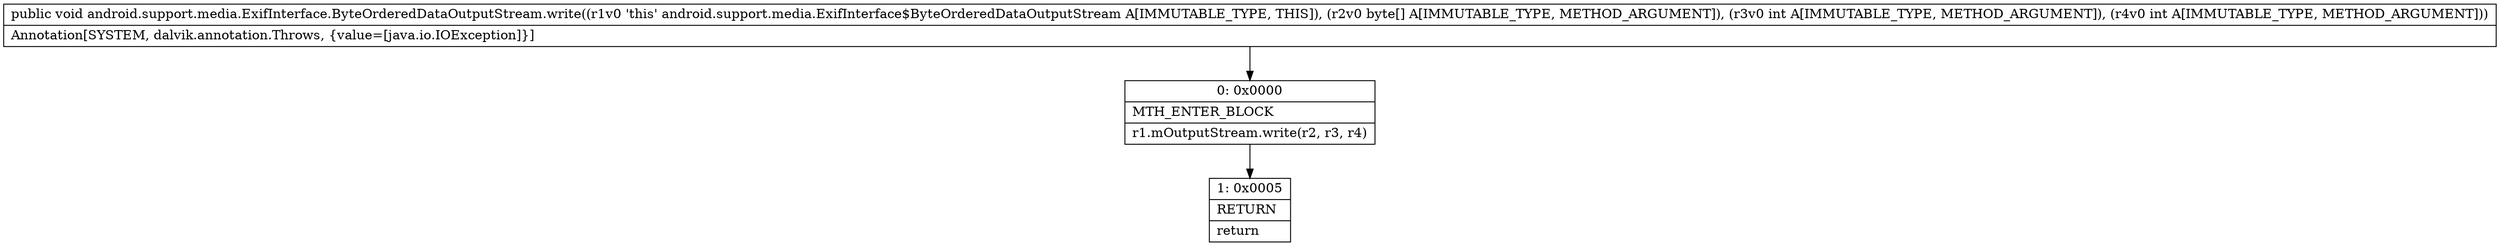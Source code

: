 digraph "CFG forandroid.support.media.ExifInterface.ByteOrderedDataOutputStream.write([BII)V" {
Node_0 [shape=record,label="{0\:\ 0x0000|MTH_ENTER_BLOCK\l|r1.mOutputStream.write(r2, r3, r4)\l}"];
Node_1 [shape=record,label="{1\:\ 0x0005|RETURN\l|return\l}"];
MethodNode[shape=record,label="{public void android.support.media.ExifInterface.ByteOrderedDataOutputStream.write((r1v0 'this' android.support.media.ExifInterface$ByteOrderedDataOutputStream A[IMMUTABLE_TYPE, THIS]), (r2v0 byte[] A[IMMUTABLE_TYPE, METHOD_ARGUMENT]), (r3v0 int A[IMMUTABLE_TYPE, METHOD_ARGUMENT]), (r4v0 int A[IMMUTABLE_TYPE, METHOD_ARGUMENT]))  | Annotation[SYSTEM, dalvik.annotation.Throws, \{value=[java.io.IOException]\}]\l}"];
MethodNode -> Node_0;
Node_0 -> Node_1;
}


